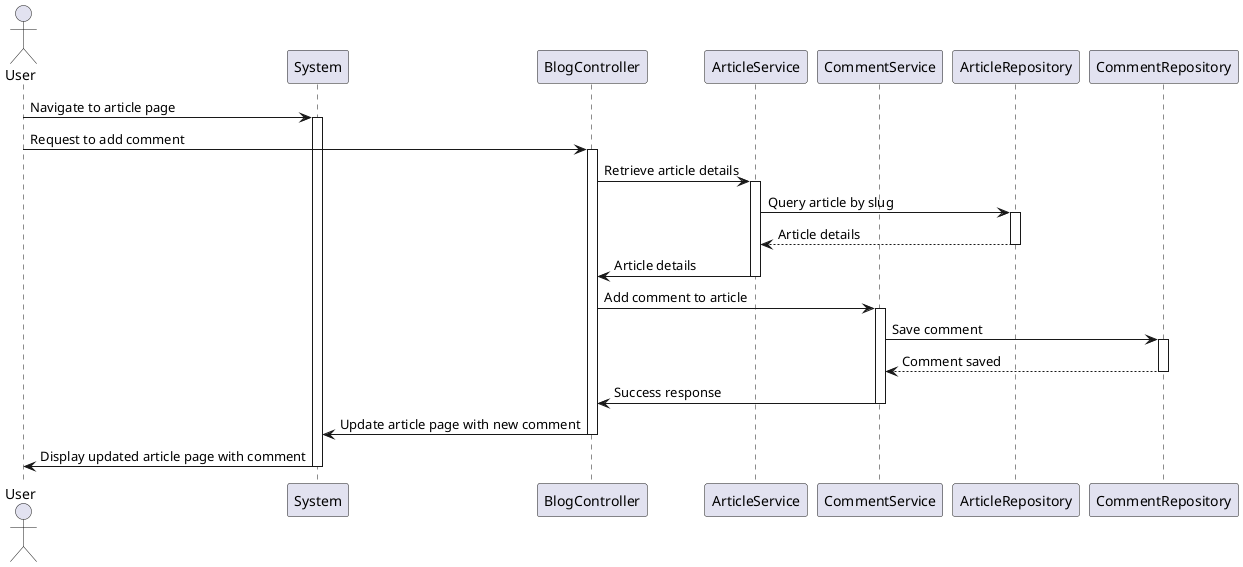 @startuml

actor User as User
participant "System" as System
participant BlogController as Controller
participant ArticleService as ArticleService
participant CommentService as CommentService
participant ArticleRepository as ArticleRepo
participant CommentRepository as CommentRepo

User -> System: Navigate to article page
activate System

User -> Controller: Request to add comment
activate Controller

Controller -> ArticleService: Retrieve article details
activate ArticleService

ArticleService -> ArticleRepo: Query article by slug
activate ArticleRepo
ArticleRepo --> ArticleService: Article details
deactivate ArticleRepo

ArticleService -> Controller: Article details
deactivate ArticleService

Controller -> CommentService: Add comment to article
activate CommentService

CommentService -> CommentRepo: Save comment
activate CommentRepo
CommentRepo --> CommentService: Comment saved
deactivate CommentRepo

CommentService -> Controller: Success response
deactivate CommentService

Controller -> System: Update article page with new comment
deactivate Controller

System -> User: Display updated article page with comment

deactivate System
@enduml
